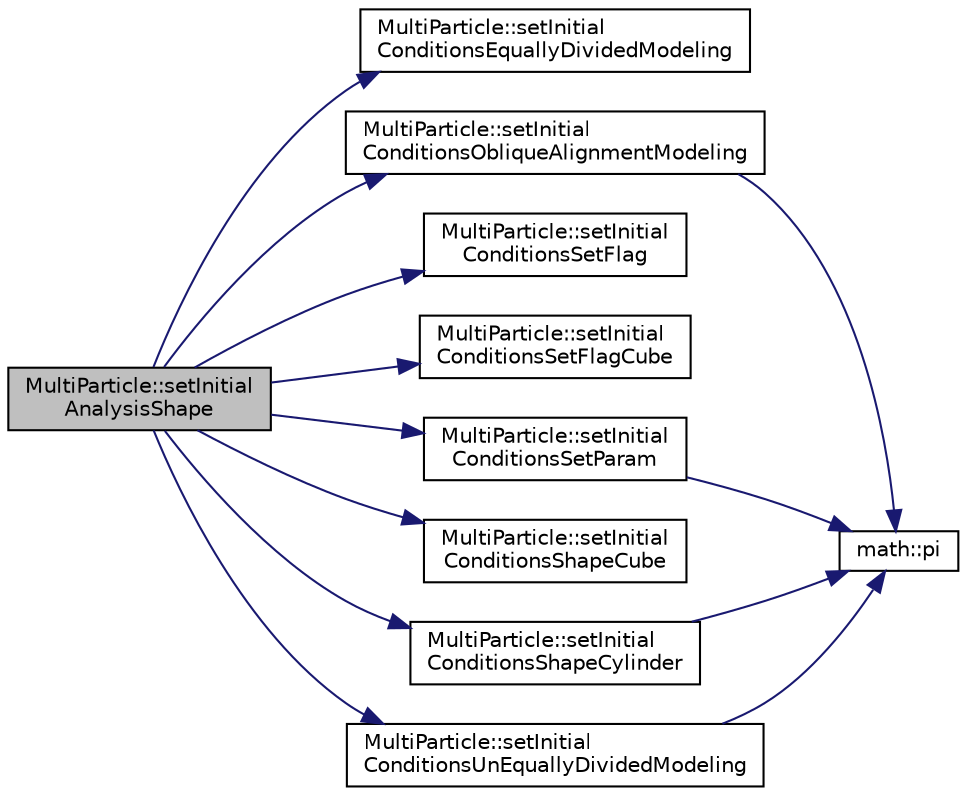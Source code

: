 digraph "MultiParticle::setInitialAnalysisShape"
{
 // LATEX_PDF_SIZE
  edge [fontname="Helvetica",fontsize="10",labelfontname="Helvetica",labelfontsize="10"];
  node [fontname="Helvetica",fontsize="10",shape=record];
  rankdir="LR";
  Node1 [label="MultiParticle::setInitial\lAnalysisShape",height=0.2,width=0.4,color="black", fillcolor="grey75", style="filled", fontcolor="black",tooltip="set particle and flag depend shape"];
  Node1 -> Node2 [color="midnightblue",fontsize="10",style="solid"];
  Node2 [label="MultiParticle::setInitial\lConditionsEquallyDividedModeling",height=0.2,width=0.4,color="black", fillcolor="white", style="filled",URL="$classMultiParticle.html#a7ffb7ce572f7dd40718f05b14a406e5b",tooltip="等間隔モデルの座標"];
  Node1 -> Node3 [color="midnightblue",fontsize="10",style="solid"];
  Node3 [label="MultiParticle::setInitial\lConditionsObliqueAlignmentModeling",height=0.2,width=0.4,color="black", fillcolor="white", style="filled",URL="$classMultiParticle.html#a3d3f12a6ec7df85c0af13a29abf51968",tooltip="Diagonal Particle Model"];
  Node3 -> Node4 [color="midnightblue",fontsize="10",style="solid"];
  Node4 [label="math::pi",height=0.2,width=0.4,color="black", fillcolor="white", style="filled",URL="$namespacemath.html#adeae9e6c6f768a920a1fde06087749f3",tooltip="円周率 π"];
  Node1 -> Node5 [color="midnightblue",fontsize="10",style="solid"];
  Node5 [label="MultiParticle::setInitial\lConditionsSetFlag",height=0.2,width=0.4,color="black", fillcolor="white", style="filled",URL="$classMultiParticle.html#aeee5720dff3cc812e04cf965b75bc856",tooltip="粒子のFlagを代入する"];
  Node1 -> Node6 [color="midnightblue",fontsize="10",style="solid"];
  Node6 [label="MultiParticle::setInitial\lConditionsSetFlagCube",height=0.2,width=0.4,color="black", fillcolor="white", style="filled",URL="$classMultiParticle.html#a637cd8e29f41ceae92469c19e235634b",tooltip="粒子のFlagを代入する"];
  Node1 -> Node7 [color="midnightblue",fontsize="10",style="solid"];
  Node7 [label="MultiParticle::setInitial\lConditionsSetParam",height=0.2,width=0.4,color="black", fillcolor="white", style="filled",URL="$classMultiParticle.html#a72b22caa5153d57e04189f5d183a96a5",tooltip="初期値が既知である値を代入する"];
  Node7 -> Node4 [color="midnightblue",fontsize="10",style="solid"];
  Node1 -> Node8 [color="midnightblue",fontsize="10",style="solid"];
  Node8 [label="MultiParticle::setInitial\lConditionsShapeCube",height=0.2,width=0.4,color="black", fillcolor="white", style="filled",URL="$classMultiParticle.html#a747f9a8afc85428ead30632d90a049c8",tooltip="立方体の座標"];
  Node1 -> Node9 [color="midnightblue",fontsize="10",style="solid"];
  Node9 [label="MultiParticle::setInitial\lConditionsShapeCylinder",height=0.2,width=0.4,color="black", fillcolor="white", style="filled",URL="$classMultiParticle.html#aaa737695e0cc0a96f7df5c7871fb95b2",tooltip="1/4円筒の座標"];
  Node9 -> Node4 [color="midnightblue",fontsize="10",style="solid"];
  Node1 -> Node10 [color="midnightblue",fontsize="10",style="solid"];
  Node10 [label="MultiParticle::setInitial\lConditionsUnEquallyDividedModeling",height=0.2,width=0.4,color="black", fillcolor="white", style="filled",URL="$classMultiParticle.html#a08bcea16b569bc75e2cf46bccce02660",tooltip="不等間隔モデル？の座標"];
  Node10 -> Node4 [color="midnightblue",fontsize="10",style="solid"];
}
